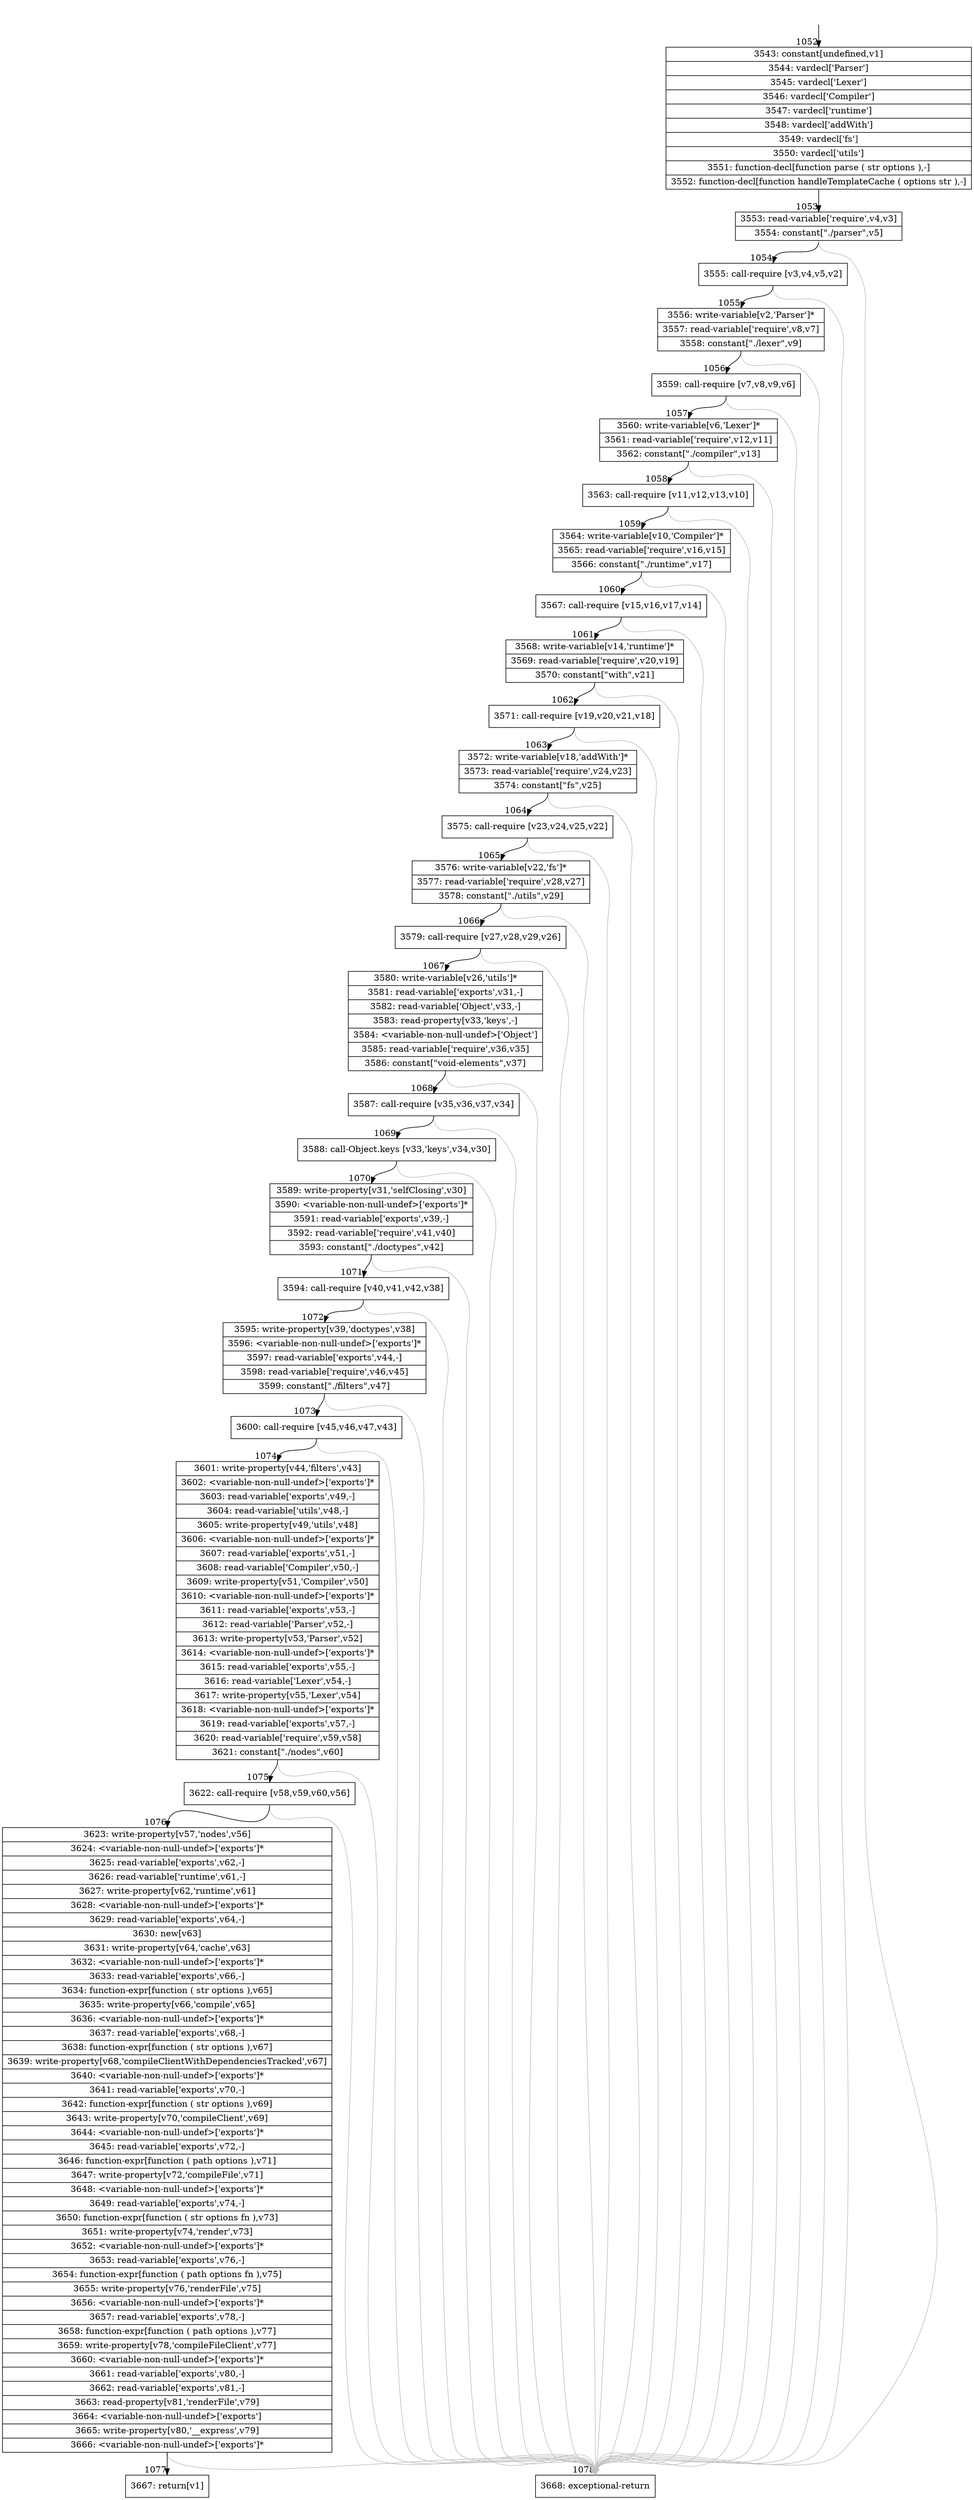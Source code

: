 digraph {
rankdir="TD"
BB_entry42[shape=none,label=""];
BB_entry42 -> BB1052 [tailport=s, headport=n, headlabel="    1052"]
BB1052 [shape=record label="{3543: constant[undefined,v1]|3544: vardecl['Parser']|3545: vardecl['Lexer']|3546: vardecl['Compiler']|3547: vardecl['runtime']|3548: vardecl['addWith']|3549: vardecl['fs']|3550: vardecl['utils']|3551: function-decl[function parse ( str options ),-]|3552: function-decl[function handleTemplateCache ( options str ),-]}" ] 
BB1052 -> BB1053 [tailport=s, headport=n, headlabel="      1053"]
BB1053 [shape=record label="{3553: read-variable['require',v4,v3]|3554: constant[\"./parser\",v5]}" ] 
BB1053 -> BB1054 [tailport=s, headport=n, headlabel="      1054"]
BB1053 -> BB1078 [tailport=s, headport=n, color=gray, headlabel="      1078"]
BB1054 [shape=record label="{3555: call-require [v3,v4,v5,v2]}" ] 
BB1054 -> BB1055 [tailport=s, headport=n, headlabel="      1055"]
BB1054 -> BB1078 [tailport=s, headport=n, color=gray]
BB1055 [shape=record label="{3556: write-variable[v2,'Parser']*|3557: read-variable['require',v8,v7]|3558: constant[\"./lexer\",v9]}" ] 
BB1055 -> BB1056 [tailport=s, headport=n, headlabel="      1056"]
BB1055 -> BB1078 [tailport=s, headport=n, color=gray]
BB1056 [shape=record label="{3559: call-require [v7,v8,v9,v6]}" ] 
BB1056 -> BB1057 [tailport=s, headport=n, headlabel="      1057"]
BB1056 -> BB1078 [tailport=s, headport=n, color=gray]
BB1057 [shape=record label="{3560: write-variable[v6,'Lexer']*|3561: read-variable['require',v12,v11]|3562: constant[\"./compiler\",v13]}" ] 
BB1057 -> BB1058 [tailport=s, headport=n, headlabel="      1058"]
BB1057 -> BB1078 [tailport=s, headport=n, color=gray]
BB1058 [shape=record label="{3563: call-require [v11,v12,v13,v10]}" ] 
BB1058 -> BB1059 [tailport=s, headport=n, headlabel="      1059"]
BB1058 -> BB1078 [tailport=s, headport=n, color=gray]
BB1059 [shape=record label="{3564: write-variable[v10,'Compiler']*|3565: read-variable['require',v16,v15]|3566: constant[\"./runtime\",v17]}" ] 
BB1059 -> BB1060 [tailport=s, headport=n, headlabel="      1060"]
BB1059 -> BB1078 [tailport=s, headport=n, color=gray]
BB1060 [shape=record label="{3567: call-require [v15,v16,v17,v14]}" ] 
BB1060 -> BB1061 [tailport=s, headport=n, headlabel="      1061"]
BB1060 -> BB1078 [tailport=s, headport=n, color=gray]
BB1061 [shape=record label="{3568: write-variable[v14,'runtime']*|3569: read-variable['require',v20,v19]|3570: constant[\"with\",v21]}" ] 
BB1061 -> BB1062 [tailport=s, headport=n, headlabel="      1062"]
BB1061 -> BB1078 [tailport=s, headport=n, color=gray]
BB1062 [shape=record label="{3571: call-require [v19,v20,v21,v18]}" ] 
BB1062 -> BB1063 [tailport=s, headport=n, headlabel="      1063"]
BB1062 -> BB1078 [tailport=s, headport=n, color=gray]
BB1063 [shape=record label="{3572: write-variable[v18,'addWith']*|3573: read-variable['require',v24,v23]|3574: constant[\"fs\",v25]}" ] 
BB1063 -> BB1064 [tailport=s, headport=n, headlabel="      1064"]
BB1063 -> BB1078 [tailport=s, headport=n, color=gray]
BB1064 [shape=record label="{3575: call-require [v23,v24,v25,v22]}" ] 
BB1064 -> BB1065 [tailport=s, headport=n, headlabel="      1065"]
BB1064 -> BB1078 [tailport=s, headport=n, color=gray]
BB1065 [shape=record label="{3576: write-variable[v22,'fs']*|3577: read-variable['require',v28,v27]|3578: constant[\"./utils\",v29]}" ] 
BB1065 -> BB1066 [tailport=s, headport=n, headlabel="      1066"]
BB1065 -> BB1078 [tailport=s, headport=n, color=gray]
BB1066 [shape=record label="{3579: call-require [v27,v28,v29,v26]}" ] 
BB1066 -> BB1067 [tailport=s, headport=n, headlabel="      1067"]
BB1066 -> BB1078 [tailport=s, headport=n, color=gray]
BB1067 [shape=record label="{3580: write-variable[v26,'utils']*|3581: read-variable['exports',v31,-]|3582: read-variable['Object',v33,-]|3583: read-property[v33,'keys',-]|3584: \<variable-non-null-undef\>['Object']|3585: read-variable['require',v36,v35]|3586: constant[\"void-elements\",v37]}" ] 
BB1067 -> BB1068 [tailport=s, headport=n, headlabel="      1068"]
BB1067 -> BB1078 [tailport=s, headport=n, color=gray]
BB1068 [shape=record label="{3587: call-require [v35,v36,v37,v34]}" ] 
BB1068 -> BB1069 [tailport=s, headport=n, headlabel="      1069"]
BB1068 -> BB1078 [tailport=s, headport=n, color=gray]
BB1069 [shape=record label="{3588: call-Object.keys [v33,'keys',v34,v30]}" ] 
BB1069 -> BB1070 [tailport=s, headport=n, headlabel="      1070"]
BB1069 -> BB1078 [tailport=s, headport=n, color=gray]
BB1070 [shape=record label="{3589: write-property[v31,'selfClosing',v30]|3590: \<variable-non-null-undef\>['exports']*|3591: read-variable['exports',v39,-]|3592: read-variable['require',v41,v40]|3593: constant[\"./doctypes\",v42]}" ] 
BB1070 -> BB1071 [tailport=s, headport=n, headlabel="      1071"]
BB1070 -> BB1078 [tailport=s, headport=n, color=gray]
BB1071 [shape=record label="{3594: call-require [v40,v41,v42,v38]}" ] 
BB1071 -> BB1072 [tailport=s, headport=n, headlabel="      1072"]
BB1071 -> BB1078 [tailport=s, headport=n, color=gray]
BB1072 [shape=record label="{3595: write-property[v39,'doctypes',v38]|3596: \<variable-non-null-undef\>['exports']*|3597: read-variable['exports',v44,-]|3598: read-variable['require',v46,v45]|3599: constant[\"./filters\",v47]}" ] 
BB1072 -> BB1073 [tailport=s, headport=n, headlabel="      1073"]
BB1072 -> BB1078 [tailport=s, headport=n, color=gray]
BB1073 [shape=record label="{3600: call-require [v45,v46,v47,v43]}" ] 
BB1073 -> BB1074 [tailport=s, headport=n, headlabel="      1074"]
BB1073 -> BB1078 [tailport=s, headport=n, color=gray]
BB1074 [shape=record label="{3601: write-property[v44,'filters',v43]|3602: \<variable-non-null-undef\>['exports']*|3603: read-variable['exports',v49,-]|3604: read-variable['utils',v48,-]|3605: write-property[v49,'utils',v48]|3606: \<variable-non-null-undef\>['exports']*|3607: read-variable['exports',v51,-]|3608: read-variable['Compiler',v50,-]|3609: write-property[v51,'Compiler',v50]|3610: \<variable-non-null-undef\>['exports']*|3611: read-variable['exports',v53,-]|3612: read-variable['Parser',v52,-]|3613: write-property[v53,'Parser',v52]|3614: \<variable-non-null-undef\>['exports']*|3615: read-variable['exports',v55,-]|3616: read-variable['Lexer',v54,-]|3617: write-property[v55,'Lexer',v54]|3618: \<variable-non-null-undef\>['exports']*|3619: read-variable['exports',v57,-]|3620: read-variable['require',v59,v58]|3621: constant[\"./nodes\",v60]}" ] 
BB1074 -> BB1075 [tailport=s, headport=n, headlabel="      1075"]
BB1074 -> BB1078 [tailport=s, headport=n, color=gray]
BB1075 [shape=record label="{3622: call-require [v58,v59,v60,v56]}" ] 
BB1075 -> BB1076 [tailport=s, headport=n, headlabel="      1076"]
BB1075 -> BB1078 [tailport=s, headport=n, color=gray]
BB1076 [shape=record label="{3623: write-property[v57,'nodes',v56]|3624: \<variable-non-null-undef\>['exports']*|3625: read-variable['exports',v62,-]|3626: read-variable['runtime',v61,-]|3627: write-property[v62,'runtime',v61]|3628: \<variable-non-null-undef\>['exports']*|3629: read-variable['exports',v64,-]|3630: new[v63]|3631: write-property[v64,'cache',v63]|3632: \<variable-non-null-undef\>['exports']*|3633: read-variable['exports',v66,-]|3634: function-expr[function ( str options ),v65]|3635: write-property[v66,'compile',v65]|3636: \<variable-non-null-undef\>['exports']*|3637: read-variable['exports',v68,-]|3638: function-expr[function ( str options ),v67]|3639: write-property[v68,'compileClientWithDependenciesTracked',v67]|3640: \<variable-non-null-undef\>['exports']*|3641: read-variable['exports',v70,-]|3642: function-expr[function ( str options ),v69]|3643: write-property[v70,'compileClient',v69]|3644: \<variable-non-null-undef\>['exports']*|3645: read-variable['exports',v72,-]|3646: function-expr[function ( path options ),v71]|3647: write-property[v72,'compileFile',v71]|3648: \<variable-non-null-undef\>['exports']*|3649: read-variable['exports',v74,-]|3650: function-expr[function ( str options fn ),v73]|3651: write-property[v74,'render',v73]|3652: \<variable-non-null-undef\>['exports']*|3653: read-variable['exports',v76,-]|3654: function-expr[function ( path options fn ),v75]|3655: write-property[v76,'renderFile',v75]|3656: \<variable-non-null-undef\>['exports']*|3657: read-variable['exports',v78,-]|3658: function-expr[function ( path options ),v77]|3659: write-property[v78,'compileFileClient',v77]|3660: \<variable-non-null-undef\>['exports']*|3661: read-variable['exports',v80,-]|3662: read-variable['exports',v81,-]|3663: read-property[v81,'renderFile',v79]|3664: \<variable-non-null-undef\>['exports']|3665: write-property[v80,'__express',v79]|3666: \<variable-non-null-undef\>['exports']*}" ] 
BB1076 -> BB1077 [tailport=s, headport=n, headlabel="      1077"]
BB1076 -> BB1078 [tailport=s, headport=n, color=gray]
BB1077 [shape=record label="{3667: return[v1]}" ] 
BB1078 [shape=record label="{3668: exceptional-return}" ] 
//#$~ 1162
}
